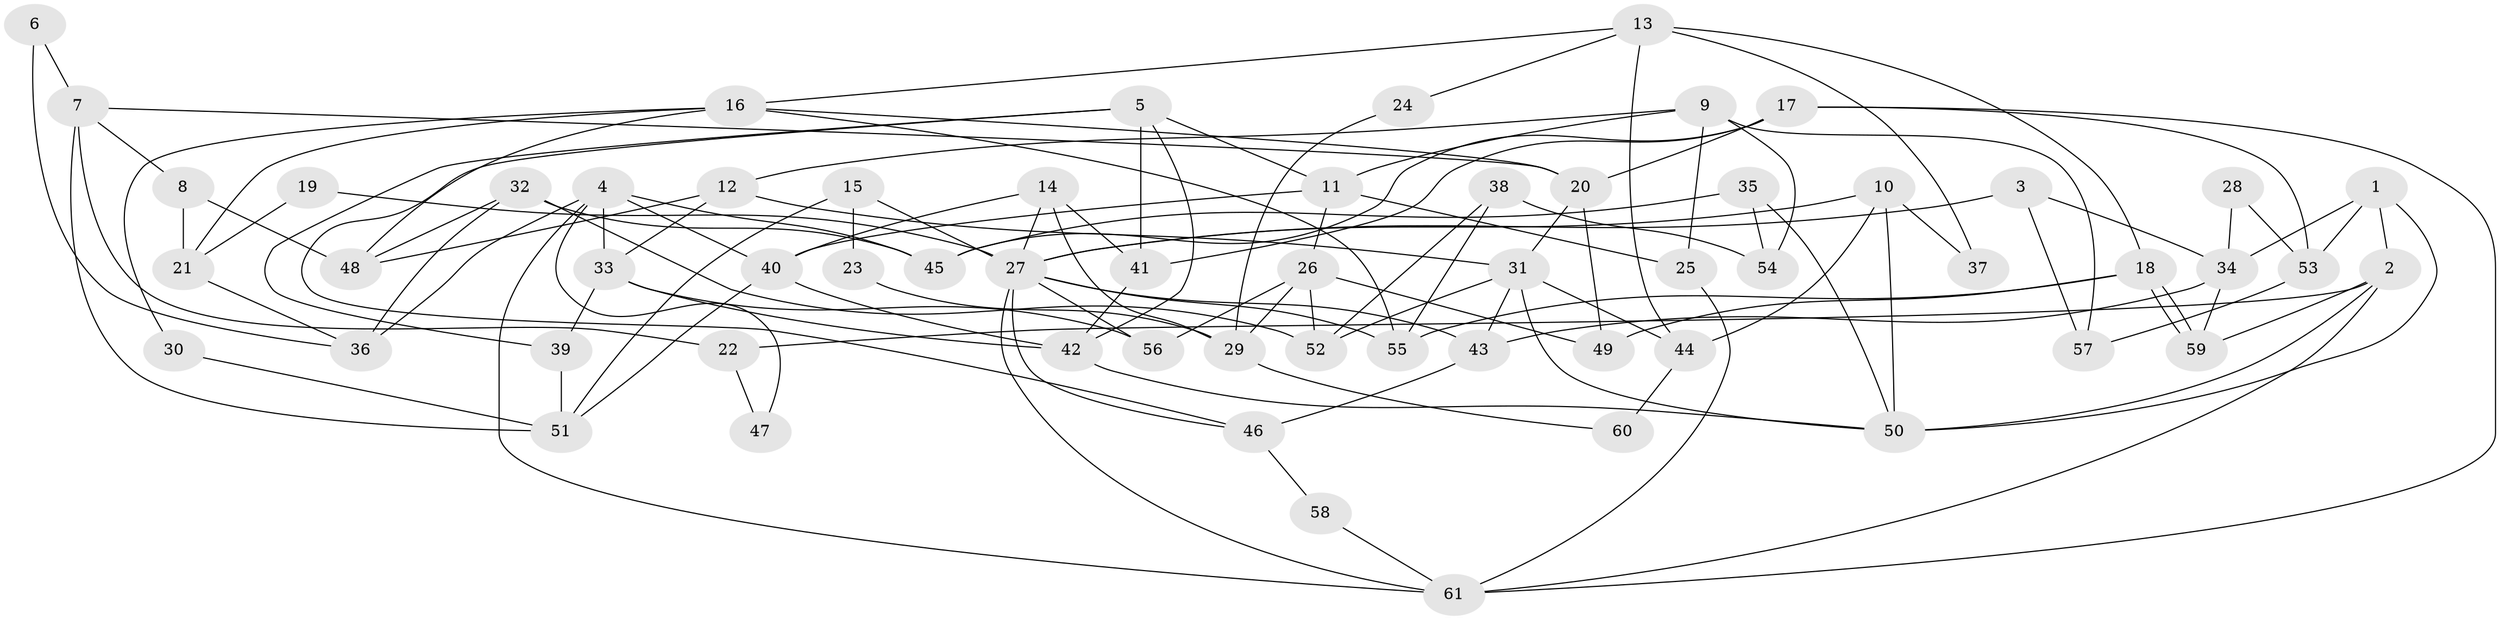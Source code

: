 // coarse degree distribution, {3: 0.1891891891891892, 5: 0.13513513513513514, 10: 0.08108108108108109, 8: 0.05405405405405406, 9: 0.02702702702702703, 2: 0.21621621621621623, 4: 0.16216216216216217, 6: 0.10810810810810811, 7: 0.02702702702702703}
// Generated by graph-tools (version 1.1) at 2025/51/03/04/25 22:51:05]
// undirected, 61 vertices, 122 edges
graph export_dot {
  node [color=gray90,style=filled];
  1;
  2;
  3;
  4;
  5;
  6;
  7;
  8;
  9;
  10;
  11;
  12;
  13;
  14;
  15;
  16;
  17;
  18;
  19;
  20;
  21;
  22;
  23;
  24;
  25;
  26;
  27;
  28;
  29;
  30;
  31;
  32;
  33;
  34;
  35;
  36;
  37;
  38;
  39;
  40;
  41;
  42;
  43;
  44;
  45;
  46;
  47;
  48;
  49;
  50;
  51;
  52;
  53;
  54;
  55;
  56;
  57;
  58;
  59;
  60;
  61;
  1 -- 50;
  1 -- 2;
  1 -- 34;
  1 -- 53;
  2 -- 59;
  2 -- 61;
  2 -- 22;
  2 -- 50;
  3 -- 57;
  3 -- 34;
  3 -- 27;
  4 -- 33;
  4 -- 45;
  4 -- 36;
  4 -- 40;
  4 -- 47;
  4 -- 61;
  5 -- 42;
  5 -- 46;
  5 -- 11;
  5 -- 39;
  5 -- 41;
  6 -- 36;
  6 -- 7;
  7 -- 20;
  7 -- 51;
  7 -- 8;
  7 -- 22;
  8 -- 48;
  8 -- 21;
  9 -- 11;
  9 -- 12;
  9 -- 25;
  9 -- 54;
  9 -- 57;
  10 -- 44;
  10 -- 50;
  10 -- 27;
  10 -- 37;
  11 -- 25;
  11 -- 26;
  11 -- 40;
  12 -- 48;
  12 -- 33;
  12 -- 31;
  13 -- 18;
  13 -- 16;
  13 -- 24;
  13 -- 37;
  13 -- 44;
  14 -- 27;
  14 -- 40;
  14 -- 29;
  14 -- 41;
  15 -- 51;
  15 -- 27;
  15 -- 23;
  16 -- 55;
  16 -- 20;
  16 -- 21;
  16 -- 30;
  16 -- 48;
  17 -- 61;
  17 -- 41;
  17 -- 20;
  17 -- 45;
  17 -- 53;
  18 -- 55;
  18 -- 59;
  18 -- 59;
  18 -- 49;
  19 -- 27;
  19 -- 21;
  20 -- 31;
  20 -- 49;
  21 -- 36;
  22 -- 47;
  23 -- 29;
  24 -- 29;
  25 -- 61;
  26 -- 49;
  26 -- 29;
  26 -- 52;
  26 -- 56;
  27 -- 43;
  27 -- 46;
  27 -- 55;
  27 -- 56;
  27 -- 61;
  28 -- 34;
  28 -- 53;
  29 -- 60;
  30 -- 51;
  31 -- 50;
  31 -- 43;
  31 -- 44;
  31 -- 52;
  32 -- 52;
  32 -- 36;
  32 -- 45;
  32 -- 48;
  33 -- 42;
  33 -- 56;
  33 -- 39;
  34 -- 43;
  34 -- 59;
  35 -- 50;
  35 -- 45;
  35 -- 54;
  38 -- 54;
  38 -- 52;
  38 -- 55;
  39 -- 51;
  40 -- 42;
  40 -- 51;
  41 -- 42;
  42 -- 50;
  43 -- 46;
  44 -- 60;
  46 -- 58;
  53 -- 57;
  58 -- 61;
}
